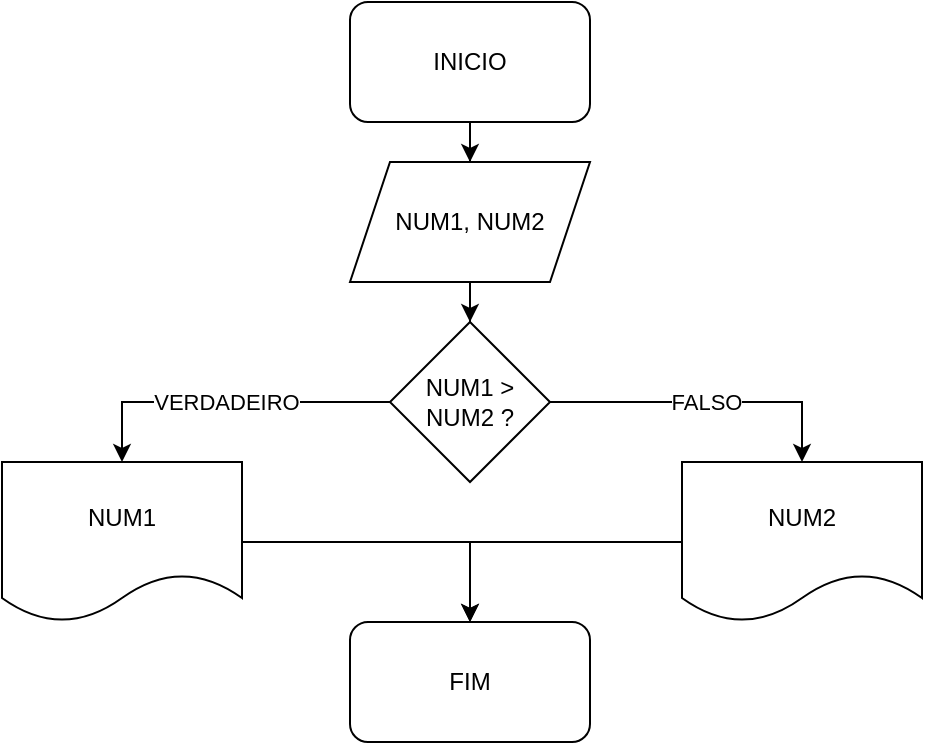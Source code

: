 <mxfile version="17.1.3" type="github">
  <diagram id="gdJNAZx_C-X-KtUPSSeU" name="Page-1">
    <mxGraphModel dx="868" dy="482" grid="1" gridSize="10" guides="1" tooltips="1" connect="1" arrows="1" fold="1" page="1" pageScale="1" pageWidth="827" pageHeight="1169" math="0" shadow="0">
      <root>
        <mxCell id="0" />
        <mxCell id="1" parent="0" />
        <mxCell id="ZkiE-xrEAmpJ6rUgO9Hq-3" style="edgeStyle=orthogonalEdgeStyle;rounded=0;orthogonalLoop=1;jettySize=auto;html=1;" edge="1" parent="1" source="ZkiE-xrEAmpJ6rUgO9Hq-1" target="ZkiE-xrEAmpJ6rUgO9Hq-2">
          <mxGeometry relative="1" as="geometry" />
        </mxCell>
        <mxCell id="ZkiE-xrEAmpJ6rUgO9Hq-1" value="INICIO" style="rounded=1;whiteSpace=wrap;html=1;" vertex="1" parent="1">
          <mxGeometry x="354" y="90" width="120" height="60" as="geometry" />
        </mxCell>
        <mxCell id="ZkiE-xrEAmpJ6rUgO9Hq-5" style="edgeStyle=orthogonalEdgeStyle;rounded=0;orthogonalLoop=1;jettySize=auto;html=1;" edge="1" parent="1" source="ZkiE-xrEAmpJ6rUgO9Hq-2" target="ZkiE-xrEAmpJ6rUgO9Hq-4">
          <mxGeometry relative="1" as="geometry" />
        </mxCell>
        <mxCell id="ZkiE-xrEAmpJ6rUgO9Hq-2" value="NUM1, NUM2" style="shape=parallelogram;perimeter=parallelogramPerimeter;whiteSpace=wrap;html=1;fixedSize=1;" vertex="1" parent="1">
          <mxGeometry x="354" y="170" width="120" height="60" as="geometry" />
        </mxCell>
        <mxCell id="ZkiE-xrEAmpJ6rUgO9Hq-8" value="VERDADEIRO" style="edgeStyle=orthogonalEdgeStyle;rounded=0;orthogonalLoop=1;jettySize=auto;html=1;exitX=0;exitY=0.5;exitDx=0;exitDy=0;entryX=0.5;entryY=0;entryDx=0;entryDy=0;" edge="1" parent="1" source="ZkiE-xrEAmpJ6rUgO9Hq-4" target="ZkiE-xrEAmpJ6rUgO9Hq-6">
          <mxGeometry relative="1" as="geometry" />
        </mxCell>
        <mxCell id="ZkiE-xrEAmpJ6rUgO9Hq-9" value="FALSO" style="edgeStyle=orthogonalEdgeStyle;rounded=0;orthogonalLoop=1;jettySize=auto;html=1;exitX=1;exitY=0.5;exitDx=0;exitDy=0;entryX=0.5;entryY=0;entryDx=0;entryDy=0;" edge="1" parent="1" source="ZkiE-xrEAmpJ6rUgO9Hq-4" target="ZkiE-xrEAmpJ6rUgO9Hq-7">
          <mxGeometry relative="1" as="geometry" />
        </mxCell>
        <mxCell id="ZkiE-xrEAmpJ6rUgO9Hq-4" value="NUM1 &amp;gt; NUM2 ?" style="rhombus;whiteSpace=wrap;html=1;" vertex="1" parent="1">
          <mxGeometry x="374" y="250" width="80" height="80" as="geometry" />
        </mxCell>
        <mxCell id="ZkiE-xrEAmpJ6rUgO9Hq-11" style="edgeStyle=orthogonalEdgeStyle;rounded=0;orthogonalLoop=1;jettySize=auto;html=1;exitX=1;exitY=0.5;exitDx=0;exitDy=0;entryX=0.5;entryY=0;entryDx=0;entryDy=0;" edge="1" parent="1" source="ZkiE-xrEAmpJ6rUgO9Hq-6" target="ZkiE-xrEAmpJ6rUgO9Hq-10">
          <mxGeometry relative="1" as="geometry" />
        </mxCell>
        <mxCell id="ZkiE-xrEAmpJ6rUgO9Hq-6" value="NUM1" style="shape=document;whiteSpace=wrap;html=1;boundedLbl=1;" vertex="1" parent="1">
          <mxGeometry x="180" y="320" width="120" height="80" as="geometry" />
        </mxCell>
        <mxCell id="ZkiE-xrEAmpJ6rUgO9Hq-12" style="edgeStyle=orthogonalEdgeStyle;rounded=0;orthogonalLoop=1;jettySize=auto;html=1;entryX=0.5;entryY=0;entryDx=0;entryDy=0;" edge="1" parent="1" source="ZkiE-xrEAmpJ6rUgO9Hq-7" target="ZkiE-xrEAmpJ6rUgO9Hq-10">
          <mxGeometry relative="1" as="geometry" />
        </mxCell>
        <mxCell id="ZkiE-xrEAmpJ6rUgO9Hq-7" value="NUM2" style="shape=document;whiteSpace=wrap;html=1;boundedLbl=1;" vertex="1" parent="1">
          <mxGeometry x="520" y="320" width="120" height="80" as="geometry" />
        </mxCell>
        <mxCell id="ZkiE-xrEAmpJ6rUgO9Hq-10" value="FIM" style="rounded=1;whiteSpace=wrap;html=1;" vertex="1" parent="1">
          <mxGeometry x="354" y="400" width="120" height="60" as="geometry" />
        </mxCell>
      </root>
    </mxGraphModel>
  </diagram>
</mxfile>
